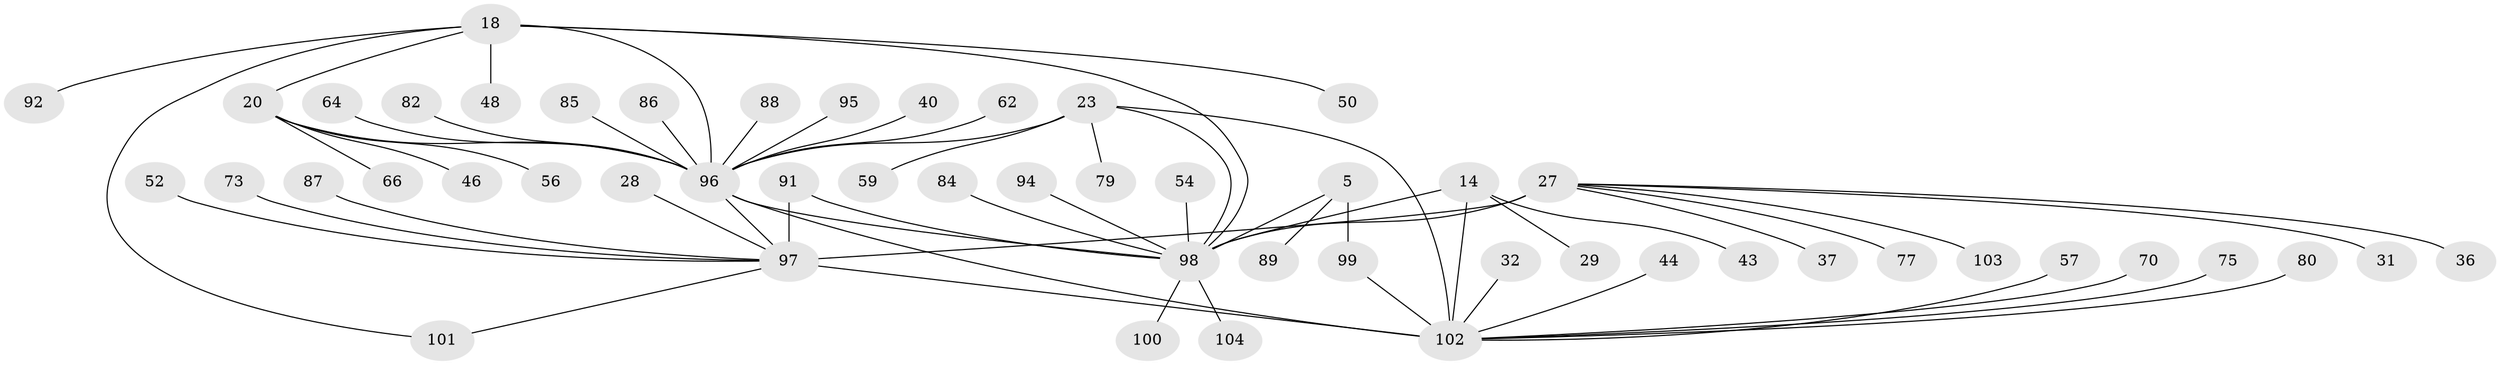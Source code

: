 // original degree distribution, {4: 0.009615384615384616, 7: 0.0673076923076923, 13: 0.019230769230769232, 8: 0.028846153846153848, 6: 0.038461538461538464, 5: 0.038461538461538464, 9: 0.028846153846153848, 12: 0.009615384615384616, 10: 0.009615384615384616, 1: 0.5096153846153846, 2: 0.19230769230769232, 3: 0.04807692307692308}
// Generated by graph-tools (version 1.1) at 2025/54/03/09/25 04:54:49]
// undirected, 52 vertices, 61 edges
graph export_dot {
graph [start="1"]
  node [color=gray90,style=filled];
  5 [super="+1"];
  14 [super="+11"];
  18 [super="+17"];
  20 [super="+19"];
  23 [super="+22"];
  27 [super="+8"];
  28;
  29;
  31;
  32;
  36;
  37;
  40;
  43;
  44;
  46;
  48;
  50;
  52;
  54;
  56 [super="+47"];
  57;
  59;
  62;
  64;
  66;
  70;
  73 [super="+72"];
  75;
  77;
  79;
  80 [super="+58"];
  82;
  84 [super="+83"];
  85;
  86 [super="+39"];
  87;
  88;
  89 [super="+60+74"];
  91 [super="+81"];
  92 [super="+63"];
  94;
  95;
  96 [super="+33+68+93"];
  97 [super="+9+30+34+10"];
  98 [super="+90+78+35"];
  99;
  100;
  101;
  102 [super="+69"];
  103;
  104;
  5 -- 99;
  5 -- 89;
  5 -- 98 [weight=6];
  14 -- 29;
  14 -- 43;
  14 -- 102 [weight=6];
  14 -- 98;
  18 -- 20 [weight=4];
  18 -- 101;
  18 -- 48;
  18 -- 50;
  18 -- 92;
  18 -- 96 [weight=4];
  18 -- 98;
  20 -- 66;
  20 -- 46;
  20 -- 56;
  20 -- 96 [weight=2];
  23 -- 59;
  23 -- 79;
  23 -- 102;
  23 -- 96 [weight=7];
  23 -- 98;
  27 -- 97 [weight=6];
  27 -- 36;
  27 -- 37;
  27 -- 103;
  27 -- 77;
  27 -- 31;
  27 -- 98 [weight=3];
  28 -- 97;
  32 -- 102;
  40 -- 96;
  44 -- 102;
  52 -- 97;
  54 -- 98;
  57 -- 102;
  62 -- 96;
  64 -- 96;
  70 -- 102;
  73 -- 97;
  75 -- 102;
  80 -- 102;
  82 -- 96;
  84 -- 98;
  85 -- 96;
  86 -- 96;
  87 -- 97;
  88 -- 96;
  91 -- 97;
  91 -- 98;
  94 -- 98;
  95 -- 96;
  96 -- 97 [weight=2];
  96 -- 102 [weight=4];
  96 -- 98 [weight=2];
  97 -- 101;
  97 -- 102;
  98 -- 100;
  98 -- 104;
  99 -- 102;
}
